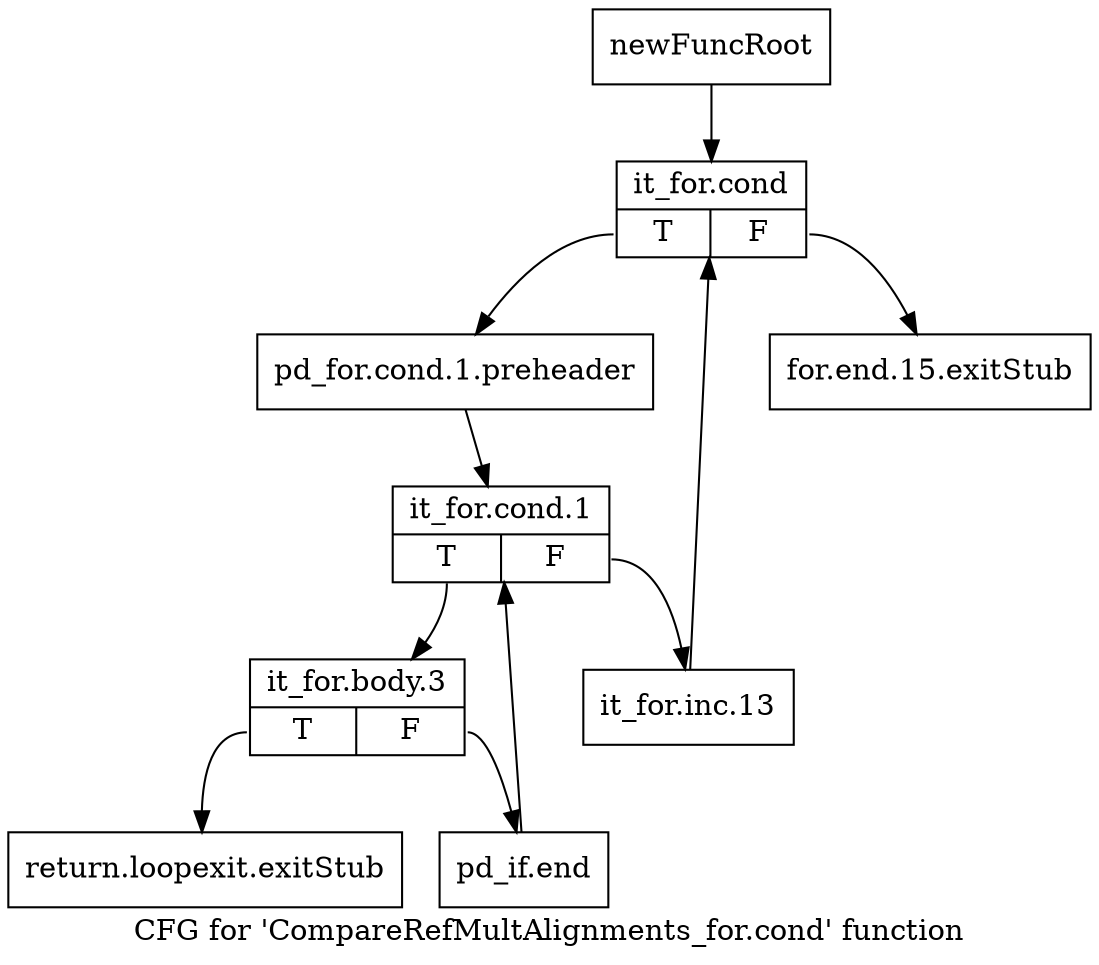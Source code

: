 digraph "CFG for 'CompareRefMultAlignments_for.cond' function" {
	label="CFG for 'CompareRefMultAlignments_for.cond' function";

	Node0x329aa20 [shape=record,label="{newFuncRoot}"];
	Node0x329aa20 -> Node0x329ab10;
	Node0x329aa70 [shape=record,label="{for.end.15.exitStub}"];
	Node0x329aac0 [shape=record,label="{return.loopexit.exitStub}"];
	Node0x329ab10 [shape=record,label="{it_for.cond|{<s0>T|<s1>F}}"];
	Node0x329ab10:s0 -> Node0x329ab60;
	Node0x329ab10:s1 -> Node0x329aa70;
	Node0x329ab60 [shape=record,label="{pd_for.cond.1.preheader}"];
	Node0x329ab60 -> Node0x329abb0;
	Node0x329abb0 [shape=record,label="{it_for.cond.1|{<s0>T|<s1>F}}"];
	Node0x329abb0:s0 -> Node0x329ac50;
	Node0x329abb0:s1 -> Node0x329ac00;
	Node0x329ac00 [shape=record,label="{it_for.inc.13}"];
	Node0x329ac00 -> Node0x329ab10;
	Node0x329ac50 [shape=record,label="{it_for.body.3|{<s0>T|<s1>F}}"];
	Node0x329ac50:s0 -> Node0x329aac0;
	Node0x329ac50:s1 -> Node0x329aca0;
	Node0x329aca0 [shape=record,label="{pd_if.end}"];
	Node0x329aca0 -> Node0x329abb0;
}
